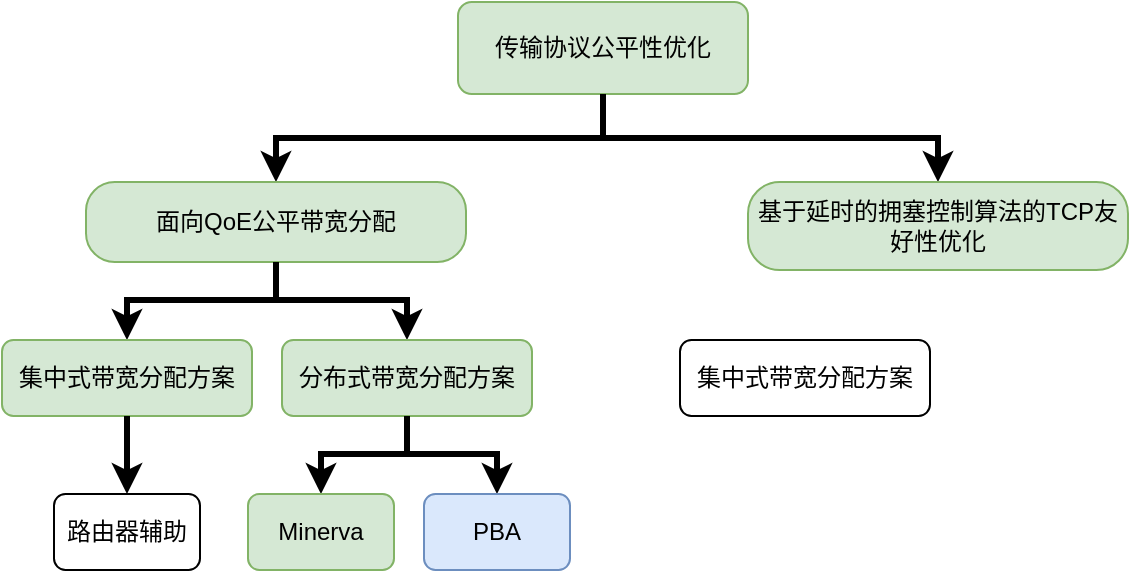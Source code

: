 <mxfile version="16.6.5" type="github">
  <diagram id="ThxzSvFDK9RwQudSGVd2" name="Page-1">
    <mxGraphModel dx="946" dy="646" grid="0" gridSize="10" guides="1" tooltips="1" connect="1" arrows="1" fold="1" page="1" pageScale="1" pageWidth="827" pageHeight="1169" math="0" shadow="0">
      <root>
        <mxCell id="0" />
        <mxCell id="1" parent="0" />
        <mxCell id="qCkdWTW4GldpyueGsAuT-7" style="edgeStyle=orthogonalEdgeStyle;rounded=0;orthogonalLoop=1;jettySize=auto;html=1;exitX=0.5;exitY=1;exitDx=0;exitDy=0;entryX=0.5;entryY=0;entryDx=0;entryDy=0;strokeWidth=3;" edge="1" parent="1" source="qCkdWTW4GldpyueGsAuT-1" target="qCkdWTW4GldpyueGsAuT-2">
          <mxGeometry relative="1" as="geometry" />
        </mxCell>
        <mxCell id="qCkdWTW4GldpyueGsAuT-1" value="传输协议公平性优化" style="rounded=1;whiteSpace=wrap;html=1;fillColor=#d5e8d4;strokeColor=#82b366;" vertex="1" parent="1">
          <mxGeometry x="351" y="197" width="145" height="46" as="geometry" />
        </mxCell>
        <mxCell id="qCkdWTW4GldpyueGsAuT-2" value="面向QoE公平带宽分配" style="rounded=1;whiteSpace=wrap;html=1;arcSize=36;fillColor=#d5e8d4;strokeColor=#82b366;" vertex="1" parent="1">
          <mxGeometry x="165" y="287" width="190" height="40" as="geometry" />
        </mxCell>
        <mxCell id="qCkdWTW4GldpyueGsAuT-8" style="edgeStyle=orthogonalEdgeStyle;rounded=0;orthogonalLoop=1;jettySize=auto;html=1;exitX=0.5;exitY=0;exitDx=0;exitDy=0;strokeWidth=3;startArrow=classic;startFill=1;endArrow=none;endFill=0;" edge="1" parent="1" source="qCkdWTW4GldpyueGsAuT-12" target="qCkdWTW4GldpyueGsAuT-1">
          <mxGeometry relative="1" as="geometry">
            <mxPoint x="663" y="281" as="sourcePoint" />
          </mxGeometry>
        </mxCell>
        <mxCell id="qCkdWTW4GldpyueGsAuT-10" style="edgeStyle=orthogonalEdgeStyle;rounded=0;orthogonalLoop=1;jettySize=auto;html=1;exitX=0.5;exitY=0;exitDx=0;exitDy=0;entryX=0.5;entryY=1;entryDx=0;entryDy=0;startArrow=classic;startFill=1;endArrow=none;endFill=0;strokeWidth=3;" edge="1" parent="1" source="qCkdWTW4GldpyueGsAuT-4" target="qCkdWTW4GldpyueGsAuT-2">
          <mxGeometry relative="1" as="geometry" />
        </mxCell>
        <mxCell id="qCkdWTW4GldpyueGsAuT-4" value="集中式带宽分配方案" style="rounded=1;whiteSpace=wrap;html=1;fillColor=#d5e8d4;strokeColor=#82b366;" vertex="1" parent="1">
          <mxGeometry x="123" y="366" width="125" height="38" as="geometry" />
        </mxCell>
        <mxCell id="qCkdWTW4GldpyueGsAuT-11" style="edgeStyle=orthogonalEdgeStyle;rounded=0;orthogonalLoop=1;jettySize=auto;html=1;exitX=0.5;exitY=0;exitDx=0;exitDy=0;entryX=0.5;entryY=1;entryDx=0;entryDy=0;startArrow=classic;startFill=1;endArrow=none;endFill=0;strokeWidth=3;" edge="1" parent="1" source="qCkdWTW4GldpyueGsAuT-5" target="qCkdWTW4GldpyueGsAuT-2">
          <mxGeometry relative="1" as="geometry" />
        </mxCell>
        <mxCell id="qCkdWTW4GldpyueGsAuT-5" value="分布式带宽分配方案" style="rounded=1;whiteSpace=wrap;html=1;fillColor=#d5e8d4;strokeColor=#82b366;" vertex="1" parent="1">
          <mxGeometry x="263" y="366" width="125" height="38" as="geometry" />
        </mxCell>
        <mxCell id="qCkdWTW4GldpyueGsAuT-6" value="集中式带宽分配方案" style="rounded=1;whiteSpace=wrap;html=1;" vertex="1" parent="1">
          <mxGeometry x="462" y="366" width="125" height="38" as="geometry" />
        </mxCell>
        <mxCell id="qCkdWTW4GldpyueGsAuT-12" value="基于延时的拥塞控制算法的TCP友好性优化" style="rounded=1;whiteSpace=wrap;html=1;arcSize=36;fillColor=#d5e8d4;strokeColor=#82b366;" vertex="1" parent="1">
          <mxGeometry x="496" y="287" width="190" height="44" as="geometry" />
        </mxCell>
        <mxCell id="qCkdWTW4GldpyueGsAuT-18" style="edgeStyle=orthogonalEdgeStyle;rounded=0;orthogonalLoop=1;jettySize=auto;html=1;entryX=0.5;entryY=1;entryDx=0;entryDy=0;startArrow=classic;startFill=1;endArrow=none;endFill=0;strokeWidth=3;" edge="1" parent="1" source="qCkdWTW4GldpyueGsAuT-13" target="qCkdWTW4GldpyueGsAuT-4">
          <mxGeometry relative="1" as="geometry" />
        </mxCell>
        <mxCell id="qCkdWTW4GldpyueGsAuT-13" value="路由器辅助" style="rounded=1;whiteSpace=wrap;html=1;" vertex="1" parent="1">
          <mxGeometry x="149" y="443" width="73" height="38" as="geometry" />
        </mxCell>
        <mxCell id="qCkdWTW4GldpyueGsAuT-16" style="edgeStyle=orthogonalEdgeStyle;rounded=0;orthogonalLoop=1;jettySize=auto;html=1;entryX=0.5;entryY=1;entryDx=0;entryDy=0;startArrow=classic;startFill=1;endArrow=none;endFill=0;strokeWidth=3;" edge="1" parent="1" source="qCkdWTW4GldpyueGsAuT-14" target="qCkdWTW4GldpyueGsAuT-5">
          <mxGeometry relative="1" as="geometry" />
        </mxCell>
        <mxCell id="qCkdWTW4GldpyueGsAuT-14" value="Minerva" style="rounded=1;whiteSpace=wrap;html=1;fillColor=#d5e8d4;strokeColor=#82b366;" vertex="1" parent="1">
          <mxGeometry x="246" y="443" width="73" height="38" as="geometry" />
        </mxCell>
        <mxCell id="qCkdWTW4GldpyueGsAuT-17" style="edgeStyle=orthogonalEdgeStyle;rounded=0;orthogonalLoop=1;jettySize=auto;html=1;entryX=0.5;entryY=1;entryDx=0;entryDy=0;startArrow=classic;startFill=1;endArrow=none;endFill=0;strokeWidth=3;" edge="1" parent="1" source="qCkdWTW4GldpyueGsAuT-15" target="qCkdWTW4GldpyueGsAuT-5">
          <mxGeometry relative="1" as="geometry" />
        </mxCell>
        <mxCell id="qCkdWTW4GldpyueGsAuT-15" value="PBA" style="rounded=1;whiteSpace=wrap;html=1;fillColor=#dae8fc;strokeColor=#6c8ebf;" vertex="1" parent="1">
          <mxGeometry x="334" y="443" width="73" height="38" as="geometry" />
        </mxCell>
      </root>
    </mxGraphModel>
  </diagram>
</mxfile>
